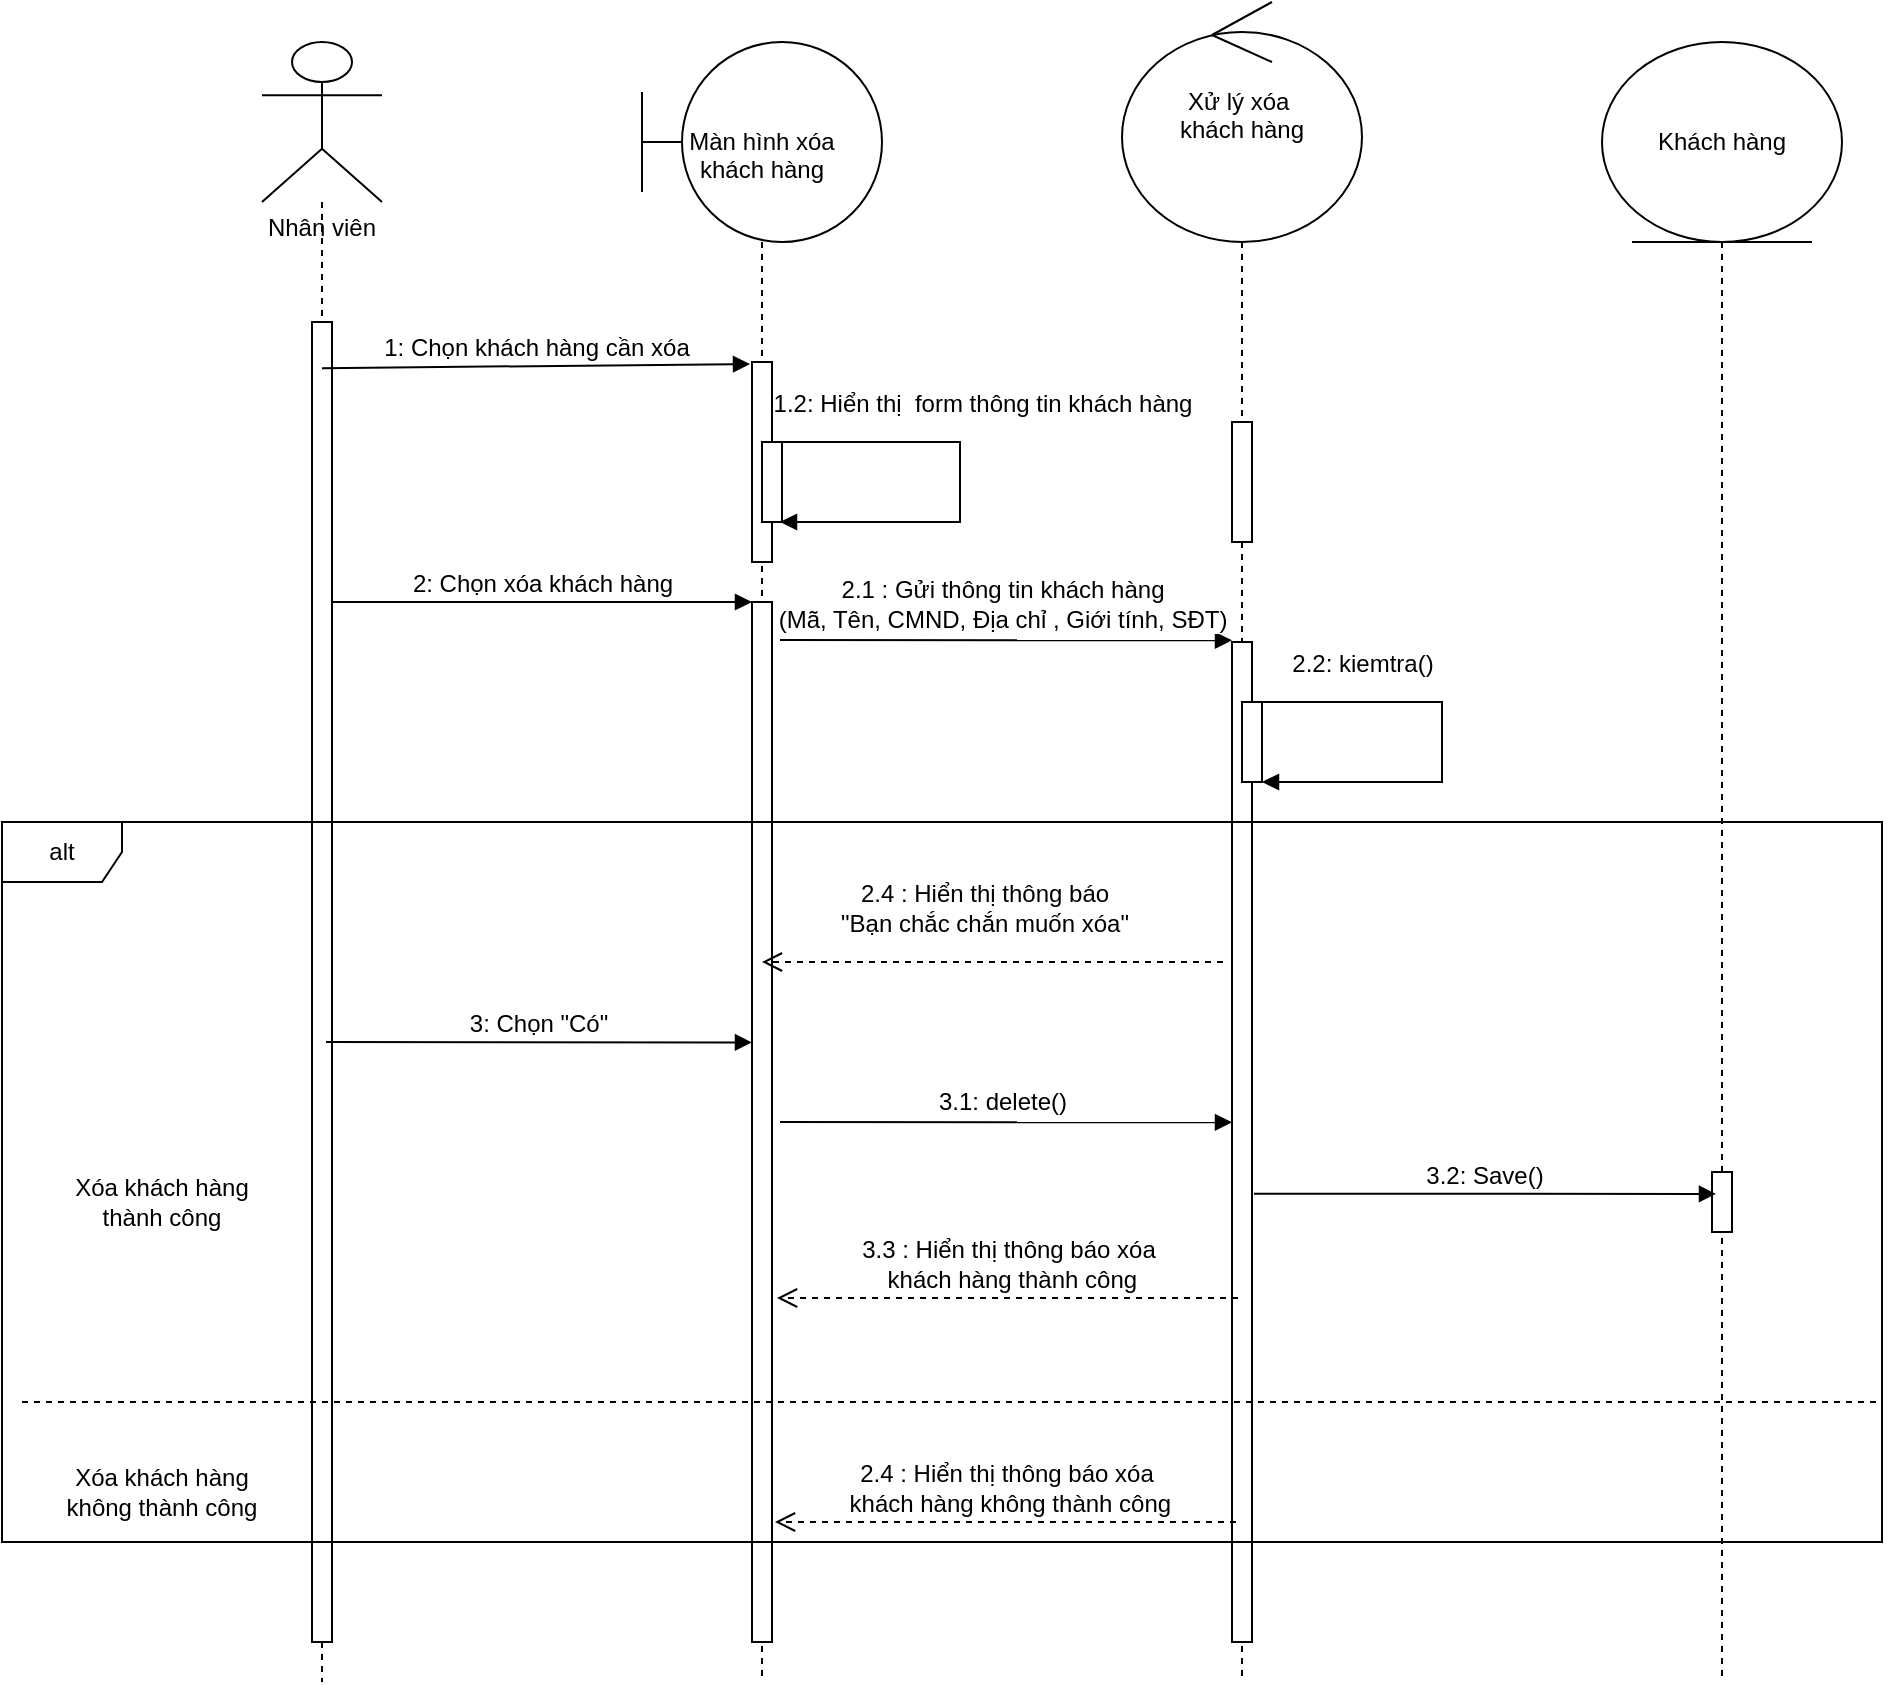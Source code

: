 <mxfile version="14.4.3" type="device"><diagram id="j35PRfuS3rS9tGFF6TlJ" name="Page-1"><mxGraphModel dx="1702" dy="494" grid="1" gridSize="10" guides="1" tooltips="1" connect="1" arrows="1" fold="1" page="1" pageScale="1" pageWidth="850" pageHeight="1100" math="0" shadow="0"><root><mxCell id="0"/><mxCell id="1" parent="0"/><mxCell id="b2TQc4b1ZqAiPSDbQp9B-11" value="&lt;br&gt;&lt;br&gt;&lt;br&gt;Nhân viên" style="shape=umlLifeline;participant=umlActor;perimeter=lifelinePerimeter;whiteSpace=wrap;html=1;container=1;collapsible=0;recursiveResize=0;verticalAlign=top;spacingTop=36;outlineConnect=0;size=80;" parent="1" vertex="1"><mxGeometry x="50" y="20" width="60" height="820" as="geometry"/></mxCell><mxCell id="b2TQc4b1ZqAiPSDbQp9B-16" value="" style="html=1;points=[];perimeter=orthogonalPerimeter;" parent="b2TQc4b1ZqAiPSDbQp9B-11" vertex="1"><mxGeometry x="25" y="140" width="10" height="660" as="geometry"/></mxCell><mxCell id="b2TQc4b1ZqAiPSDbQp9B-12" value="Màn hình xóa&lt;br&gt;khách hàng" style="shape=umlLifeline;participant=umlBoundary;perimeter=lifelinePerimeter;whiteSpace=wrap;html=1;container=1;collapsible=0;recursiveResize=0;verticalAlign=top;spacingTop=36;outlineConnect=0;size=100;" parent="1" vertex="1"><mxGeometry x="240" y="20" width="120" height="820" as="geometry"/></mxCell><mxCell id="b2TQc4b1ZqAiPSDbQp9B-17" value="" style="html=1;points=[];perimeter=orthogonalPerimeter;" parent="b2TQc4b1ZqAiPSDbQp9B-12" vertex="1"><mxGeometry x="55" y="160" width="10" height="100" as="geometry"/></mxCell><mxCell id="b2TQc4b1ZqAiPSDbQp9B-26" value="" style="html=1;points=[];perimeter=orthogonalPerimeter;fontSize=12;" parent="b2TQc4b1ZqAiPSDbQp9B-12" vertex="1"><mxGeometry x="55" y="280" width="10" height="520" as="geometry"/></mxCell><mxCell id="b2TQc4b1ZqAiPSDbQp9B-14" value="Xử lý xóa&amp;nbsp;&lt;br&gt;khách hàng" style="shape=umlLifeline;participant=umlControl;perimeter=lifelinePerimeter;whiteSpace=wrap;html=1;container=1;collapsible=0;recursiveResize=0;verticalAlign=top;spacingTop=36;outlineConnect=0;size=120;" parent="1" vertex="1"><mxGeometry x="480" width="120" height="840" as="geometry"/></mxCell><mxCell id="b2TQc4b1ZqAiPSDbQp9B-27" value="" style="html=1;points=[];perimeter=orthogonalPerimeter;fontSize=12;" parent="b2TQc4b1ZqAiPSDbQp9B-14" vertex="1"><mxGeometry x="55" y="210" width="10" height="60" as="geometry"/></mxCell><mxCell id="b2TQc4b1ZqAiPSDbQp9B-28" value="" style="html=1;points=[];perimeter=orthogonalPerimeter;fontSize=12;" parent="b2TQc4b1ZqAiPSDbQp9B-14" vertex="1"><mxGeometry x="55" y="320" width="10" height="500" as="geometry"/></mxCell><mxCell id="b2TQc4b1ZqAiPSDbQp9B-15" value="Khách hàng" style="shape=umlLifeline;participant=umlEntity;perimeter=lifelinePerimeter;whiteSpace=wrap;html=1;container=1;collapsible=0;recursiveResize=0;verticalAlign=top;spacingTop=36;outlineConnect=0;size=100;" parent="1" vertex="1"><mxGeometry x="720" y="20" width="120" height="820" as="geometry"/></mxCell><mxCell id="b2TQc4b1ZqAiPSDbQp9B-33" value="" style="html=1;points=[];perimeter=orthogonalPerimeter;fontSize=12;" parent="b2TQc4b1ZqAiPSDbQp9B-15" vertex="1"><mxGeometry x="55" y="565" width="10" height="30" as="geometry"/></mxCell><mxCell id="b2TQc4b1ZqAiPSDbQp9B-19" value="1: Chọn khách hàng cần xóa" style="html=1;verticalAlign=bottom;endArrow=block;exitX=1.1;exitY=0.035;exitDx=0;exitDy=0;exitPerimeter=0;fontSize=12;" parent="1" edge="1"><mxGeometry width="80" relative="1" as="geometry"><mxPoint x="80.0" y="183.1" as="sourcePoint"/><mxPoint x="294" y="181" as="targetPoint"/></mxGeometry></mxCell><mxCell id="b2TQc4b1ZqAiPSDbQp9B-21" value="" style="html=1;points=[];perimeter=orthogonalPerimeter;fontSize=12;" parent="1" vertex="1"><mxGeometry x="300" y="220" width="10" height="40" as="geometry"/></mxCell><mxCell id="b2TQc4b1ZqAiPSDbQp9B-23" value="1.2: Hiển thị&amp;nbsp; form thông tin khách hàng" style="html=1;verticalAlign=bottom;endArrow=block;fontSize=12;rounded=0;" parent="1" edge="1"><mxGeometry x="-0.182" y="15" width="80" relative="1" as="geometry"><mxPoint x="309" y="220" as="sourcePoint"/><mxPoint x="309" y="260" as="targetPoint"/><Array as="points"><mxPoint x="399" y="220"/><mxPoint x="399" y="260"/></Array><mxPoint x="-4" y="-10" as="offset"/></mxGeometry></mxCell><mxCell id="b2TQc4b1ZqAiPSDbQp9B-24" value="2: Chọn xóa khách hàng" style="html=1;verticalAlign=bottom;endArrow=block;fontSize=12;" parent="1" edge="1"><mxGeometry width="80" relative="1" as="geometry"><mxPoint x="85" y="300" as="sourcePoint"/><mxPoint x="295" y="300" as="targetPoint"/></mxGeometry></mxCell><mxCell id="b2TQc4b1ZqAiPSDbQp9B-29" value="2.1 : Gửi thông tin khách hàng &lt;br&gt;(Mã, Tên, CMND, Địa chỉ , Giới tính, SĐT)" style="html=1;verticalAlign=bottom;endArrow=block;fontSize=12;entryX=0.1;entryY=-0.002;entryDx=0;entryDy=0;entryPerimeter=0;" parent="1" edge="1"><mxGeometry x="-0.017" y="1" width="80" relative="1" as="geometry"><mxPoint x="309" y="319" as="sourcePoint"/><mxPoint x="535" y="319.16" as="targetPoint"/><mxPoint as="offset"/></mxGeometry></mxCell><mxCell id="b2TQc4b1ZqAiPSDbQp9B-30" value="" style="html=1;points=[];perimeter=orthogonalPerimeter;fontSize=12;" parent="1" vertex="1"><mxGeometry x="540" y="350" width="10" height="40" as="geometry"/></mxCell><mxCell id="b2TQc4b1ZqAiPSDbQp9B-31" value="2.2: kiemtra()" style="html=1;verticalAlign=bottom;endArrow=block;fontSize=12;rounded=0;" parent="1" edge="1"><mxGeometry x="-0.545" y="10" width="80" relative="1" as="geometry"><mxPoint x="550" y="350" as="sourcePoint"/><mxPoint x="550" y="390" as="targetPoint"/><Array as="points"><mxPoint x="640" y="350"/><mxPoint x="640" y="390"/></Array><mxPoint as="offset"/></mxGeometry></mxCell><mxCell id="b2TQc4b1ZqAiPSDbQp9B-32" value="3.2: Save()" style="html=1;verticalAlign=bottom;endArrow=block;fontSize=12;entryX=0.2;entryY=0.333;entryDx=0;entryDy=0;entryPerimeter=0;exitX=1.1;exitY=0.333;exitDx=0;exitDy=0;exitPerimeter=0;" parent="1" edge="1"><mxGeometry width="80" relative="1" as="geometry"><mxPoint x="546" y="595.86" as="sourcePoint"/><mxPoint x="777" y="595.99" as="targetPoint"/></mxGeometry></mxCell><mxCell id="b2TQc4b1ZqAiPSDbQp9B-34" value="3.3 : Hiển thị thông báo xóa&lt;br&gt;&amp;nbsp;khách hàng thành công" style="html=1;verticalAlign=bottom;endArrow=open;dashed=1;endSize=8;fontSize=12;" parent="1" edge="1"><mxGeometry relative="1" as="geometry"><mxPoint x="538" y="648" as="sourcePoint"/><mxPoint x="307.5" y="648" as="targetPoint"/></mxGeometry></mxCell><mxCell id="b2TQc4b1ZqAiPSDbQp9B-35" value="" style="endArrow=none;dashed=1;html=1;fontSize=12;" parent="1" edge="1"><mxGeometry width="50" height="50" relative="1" as="geometry"><mxPoint x="-70" y="700" as="sourcePoint"/><mxPoint x="860" y="700" as="targetPoint"/></mxGeometry></mxCell><mxCell id="b2TQc4b1ZqAiPSDbQp9B-36" value="2.4 : Hiển thị thông báo xóa&lt;br&gt;&amp;nbsp;khách hàng không thành công" style="html=1;verticalAlign=bottom;endArrow=open;dashed=1;endSize=8;fontSize=12;" parent="1" edge="1"><mxGeometry relative="1" as="geometry"><mxPoint x="537" y="760" as="sourcePoint"/><mxPoint x="306.5" y="760" as="targetPoint"/></mxGeometry></mxCell><mxCell id="b2TQc4b1ZqAiPSDbQp9B-37" value="alt" style="shape=umlFrame;whiteSpace=wrap;html=1;fontSize=12;" parent="1" vertex="1"><mxGeometry x="-80" y="410" width="940" height="360" as="geometry"/></mxCell><mxCell id="b2TQc4b1ZqAiPSDbQp9B-38" value="Xóa khách hàng thành công" style="text;html=1;strokeColor=none;fillColor=none;align=center;verticalAlign=middle;whiteSpace=wrap;rounded=0;fontSize=12;" parent="1" vertex="1"><mxGeometry x="-50" y="590" width="100" height="20" as="geometry"/></mxCell><mxCell id="b2TQc4b1ZqAiPSDbQp9B-40" value="Xóa khách hàng không thành công" style="text;html=1;strokeColor=none;fillColor=none;align=center;verticalAlign=middle;whiteSpace=wrap;rounded=0;fontSize=12;" parent="1" vertex="1"><mxGeometry x="-50" y="730" width="100" height="30" as="geometry"/></mxCell><mxCell id="gBcrjCv8YunBIm7nKyrC-1" value="2.4 : Hiển thị thông báo &lt;br&gt;&quot;Bạn chắc chắn muốn xóa&quot;" style="html=1;verticalAlign=bottom;endArrow=open;dashed=1;endSize=8;fontSize=12;" parent="1" edge="1"><mxGeometry x="0.041" y="-10" relative="1" as="geometry"><mxPoint x="530.5" y="480" as="sourcePoint"/><mxPoint x="300" y="480" as="targetPoint"/><mxPoint as="offset"/></mxGeometry></mxCell><mxCell id="gBcrjCv8YunBIm7nKyrC-2" value="3: Chọn &quot;Có&quot;" style="html=1;verticalAlign=bottom;endArrow=block;fontSize=12;exitX=1.2;exitY=0.233;exitDx=0;exitDy=0;exitPerimeter=0;" parent="1" edge="1"><mxGeometry width="80" relative="1" as="geometry"><mxPoint x="82" y="520" as="sourcePoint"/><mxPoint x="295" y="520.2" as="targetPoint"/></mxGeometry></mxCell><mxCell id="5zj9FyZXvNuKZ9SaBBoR-3" value="3.1: delete()" style="html=1;verticalAlign=bottom;endArrow=block;fontSize=12;entryX=0.1;entryY=-0.002;entryDx=0;entryDy=0;entryPerimeter=0;" parent="1" edge="1"><mxGeometry x="-0.017" y="1" width="80" relative="1" as="geometry"><mxPoint x="309" y="560" as="sourcePoint"/><mxPoint x="535" y="560.16" as="targetPoint"/><mxPoint as="offset"/></mxGeometry></mxCell></root></mxGraphModel></diagram></mxfile>